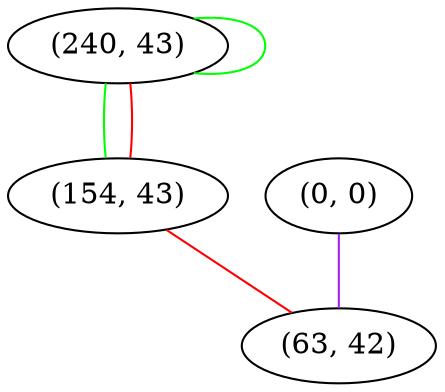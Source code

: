 graph "" {
"(240, 43)";
"(0, 0)";
"(154, 43)";
"(63, 42)";
"(240, 43)" -- "(240, 43)"  [color=green, key=0, weight=2];
"(240, 43)" -- "(154, 43)"  [color=green, key=0, weight=2];
"(240, 43)" -- "(154, 43)"  [color=red, key=1, weight=1];
"(0, 0)" -- "(63, 42)"  [color=purple, key=0, weight=4];
"(154, 43)" -- "(63, 42)"  [color=red, key=0, weight=1];
}
